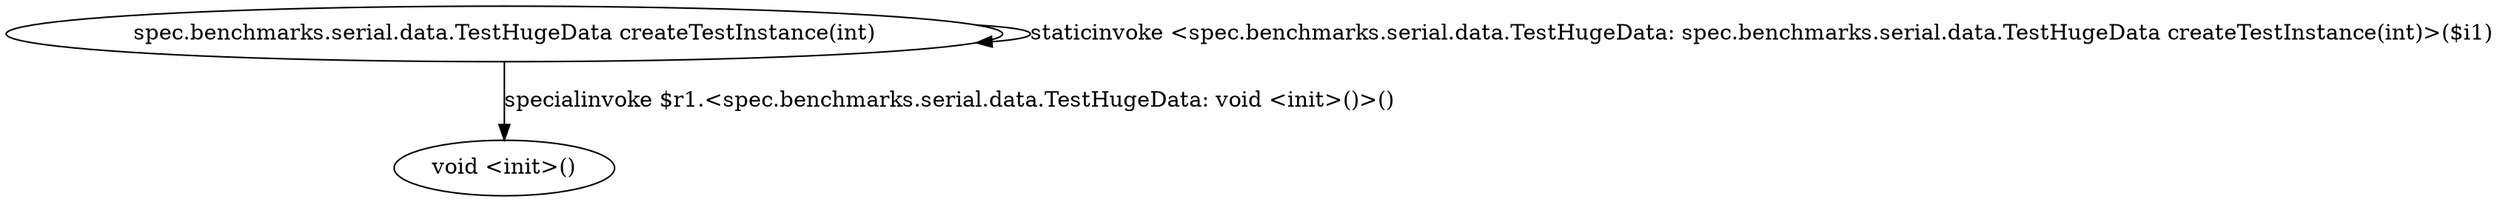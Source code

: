 digraph g {
1[label="void <init>()"]
0[label="spec.benchmarks.serial.data.TestHugeData createTestInstance(int)"]
0->0[label="staticinvoke <spec.benchmarks.serial.data.TestHugeData: spec.benchmarks.serial.data.TestHugeData createTestInstance(int)>($i1)"]
0->1[label="specialinvoke $r1.<spec.benchmarks.serial.data.TestHugeData: void <init>()>()"]
}